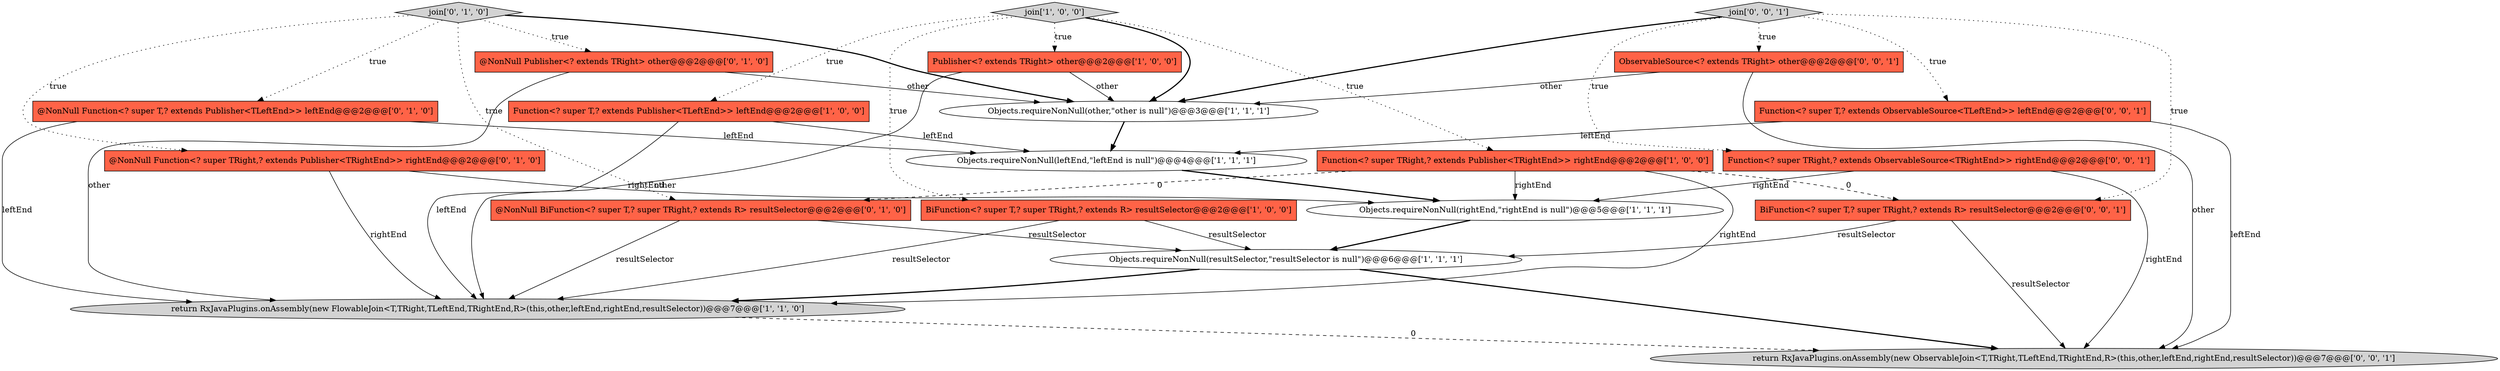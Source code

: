 digraph {
12 [style = filled, label = "@NonNull Publisher<? extends TRight> other@@@2@@@['0', '1', '0']", fillcolor = tomato, shape = box image = "AAA0AAABBB2BBB"];
13 [style = filled, label = "join['0', '1', '0']", fillcolor = lightgray, shape = diamond image = "AAA0AAABBB2BBB"];
8 [style = filled, label = "Objects.requireNonNull(rightEnd,\"rightEnd is null\")@@@5@@@['1', '1', '1']", fillcolor = white, shape = ellipse image = "AAA0AAABBB1BBB"];
3 [style = filled, label = "Function<? super T,? extends Publisher<TLeftEnd>> leftEnd@@@2@@@['1', '0', '0']", fillcolor = tomato, shape = box image = "AAA0AAABBB1BBB"];
0 [style = filled, label = "return RxJavaPlugins.onAssembly(new FlowableJoin<T,TRight,TLeftEnd,TRightEnd,R>(this,other,leftEnd,rightEnd,resultSelector))@@@7@@@['1', '1', '0']", fillcolor = lightgray, shape = ellipse image = "AAA0AAABBB1BBB"];
1 [style = filled, label = "BiFunction<? super T,? super TRight,? extends R> resultSelector@@@2@@@['1', '0', '0']", fillcolor = tomato, shape = box image = "AAA0AAABBB1BBB"];
5 [style = filled, label = "join['1', '0', '0']", fillcolor = lightgray, shape = diamond image = "AAA0AAABBB1BBB"];
11 [style = filled, label = "@NonNull Function<? super T,? extends Publisher<TLeftEnd>> leftEnd@@@2@@@['0', '1', '0']", fillcolor = tomato, shape = box image = "AAA0AAABBB2BBB"];
2 [style = filled, label = "Publisher<? extends TRight> other@@@2@@@['1', '0', '0']", fillcolor = tomato, shape = box image = "AAA0AAABBB1BBB"];
14 [style = filled, label = "@NonNull BiFunction<? super T,? super TRight,? extends R> resultSelector@@@2@@@['0', '1', '0']", fillcolor = tomato, shape = box image = "AAA1AAABBB2BBB"];
20 [style = filled, label = "join['0', '0', '1']", fillcolor = lightgray, shape = diamond image = "AAA0AAABBB3BBB"];
4 [style = filled, label = "Objects.requireNonNull(leftEnd,\"leftEnd is null\")@@@4@@@['1', '1', '1']", fillcolor = white, shape = ellipse image = "AAA0AAABBB1BBB"];
10 [style = filled, label = "@NonNull Function<? super TRight,? extends Publisher<TRightEnd>> rightEnd@@@2@@@['0', '1', '0']", fillcolor = tomato, shape = box image = "AAA0AAABBB2BBB"];
6 [style = filled, label = "Objects.requireNonNull(other,\"other is null\")@@@3@@@['1', '1', '1']", fillcolor = white, shape = ellipse image = "AAA0AAABBB1BBB"];
17 [style = filled, label = "return RxJavaPlugins.onAssembly(new ObservableJoin<T,TRight,TLeftEnd,TRightEnd,R>(this,other,leftEnd,rightEnd,resultSelector))@@@7@@@['0', '0', '1']", fillcolor = lightgray, shape = ellipse image = "AAA0AAABBB3BBB"];
19 [style = filled, label = "BiFunction<? super T,? super TRight,? extends R> resultSelector@@@2@@@['0', '0', '1']", fillcolor = tomato, shape = box image = "AAA0AAABBB3BBB"];
9 [style = filled, label = "Objects.requireNonNull(resultSelector,\"resultSelector is null\")@@@6@@@['1', '1', '1']", fillcolor = white, shape = ellipse image = "AAA0AAABBB1BBB"];
16 [style = filled, label = "ObservableSource<? extends TRight> other@@@2@@@['0', '0', '1']", fillcolor = tomato, shape = box image = "AAA0AAABBB3BBB"];
18 [style = filled, label = "Function<? super T,? extends ObservableSource<TLeftEnd>> leftEnd@@@2@@@['0', '0', '1']", fillcolor = tomato, shape = box image = "AAA0AAABBB3BBB"];
7 [style = filled, label = "Function<? super TRight,? extends Publisher<TRightEnd>> rightEnd@@@2@@@['1', '0', '0']", fillcolor = tomato, shape = box image = "AAA1AAABBB1BBB"];
15 [style = filled, label = "Function<? super TRight,? extends ObservableSource<TRightEnd>> rightEnd@@@2@@@['0', '0', '1']", fillcolor = tomato, shape = box image = "AAA0AAABBB3BBB"];
1->9 [style = solid, label="resultSelector"];
7->0 [style = solid, label="rightEnd"];
12->6 [style = solid, label="other"];
19->9 [style = solid, label="resultSelector"];
9->0 [style = bold, label=""];
13->12 [style = dotted, label="true"];
15->17 [style = solid, label="rightEnd"];
7->14 [style = dashed, label="0"];
12->0 [style = solid, label="other"];
5->1 [style = dotted, label="true"];
10->8 [style = solid, label="rightEnd"];
16->6 [style = solid, label="other"];
11->0 [style = solid, label="leftEnd"];
18->17 [style = solid, label="leftEnd"];
9->17 [style = bold, label=""];
1->0 [style = solid, label="resultSelector"];
14->9 [style = solid, label="resultSelector"];
20->6 [style = bold, label=""];
5->3 [style = dotted, label="true"];
13->10 [style = dotted, label="true"];
0->17 [style = dashed, label="0"];
20->16 [style = dotted, label="true"];
2->6 [style = solid, label="other"];
16->17 [style = solid, label="other"];
6->4 [style = bold, label=""];
11->4 [style = solid, label="leftEnd"];
5->6 [style = bold, label=""];
2->0 [style = solid, label="other"];
7->19 [style = dashed, label="0"];
5->7 [style = dotted, label="true"];
10->0 [style = solid, label="rightEnd"];
15->8 [style = solid, label="rightEnd"];
8->9 [style = bold, label=""];
20->18 [style = dotted, label="true"];
3->4 [style = solid, label="leftEnd"];
18->4 [style = solid, label="leftEnd"];
19->17 [style = solid, label="resultSelector"];
4->8 [style = bold, label=""];
13->11 [style = dotted, label="true"];
20->19 [style = dotted, label="true"];
13->6 [style = bold, label=""];
13->14 [style = dotted, label="true"];
14->0 [style = solid, label="resultSelector"];
20->15 [style = dotted, label="true"];
3->0 [style = solid, label="leftEnd"];
5->2 [style = dotted, label="true"];
7->8 [style = solid, label="rightEnd"];
}
